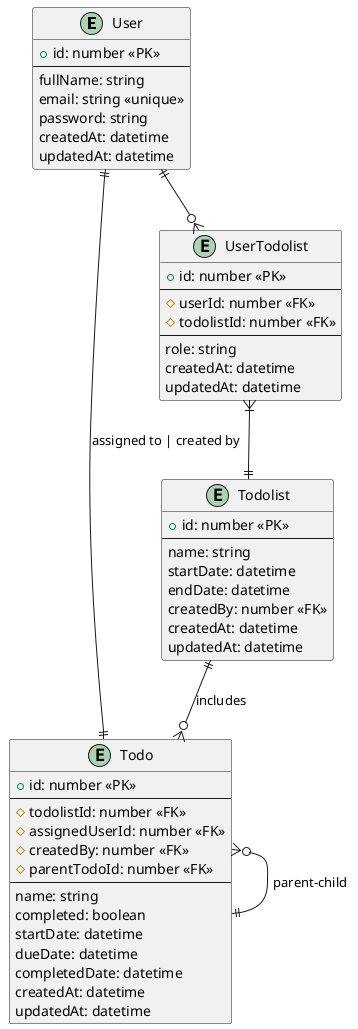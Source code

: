 @startuml SERP_ERD_Optimized

entity "User" as user {
    + id: number <<PK>>
    --
    fullName: string
    email: string <<unique>>
    password: string
    createdAt: datetime
    updatedAt: datetime
}

entity "UserTodolist" as user_todolist {
    + id: number <<PK>>
    --
    # userId: number <<FK>>
    # todolistId: number <<FK>>
    --
    role: string
    createdAt: datetime
    updatedAt: datetime
}

entity "Todolist" as todolist {
    + id: number <<PK>>
    --
    name: string
    startDate: datetime
    endDate: datetime
    createdBy: number <<FK>>
    createdAt: datetime
    updatedAt: datetime
}

entity "Todo" as todo {
    + id: number <<PK>>
    --
    # todolistId: number <<FK>>
    # assignedUserId: number <<FK>>
    # createdBy: number <<FK>>
    # parentTodoId: number <<FK>>
    --
    name: string
    completed: boolean
    startDate: datetime 
    dueDate: datetime
    completedDate: datetime
    createdAt: datetime
    updatedAt: datetime
}

user ||--o{ user_todolist
user_todolist }|--|| todolist
todolist ||--o{ todo : includes
user ||--|| todo : "assigned to | created by"   
todo }o-|| todo : "parent-child"
@enduml